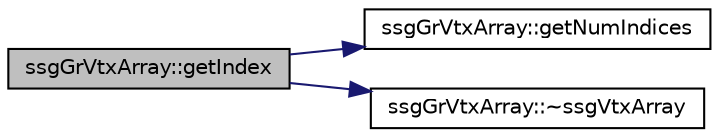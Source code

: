 digraph "ssgGrVtxArray::getIndex"
{
  edge [fontname="Helvetica",fontsize="10",labelfontname="Helvetica",labelfontsize="10"];
  node [fontname="Helvetica",fontsize="10",shape=record];
  rankdir="LR";
  Node1 [label="ssgGrVtxArray::getIndex",height=0.2,width=0.4,color="black", fillcolor="grey75", style="filled", fontcolor="black"];
  Node1 -> Node2 [color="midnightblue",fontsize="10",style="solid",fontname="Helvetica"];
  Node2 [label="ssgGrVtxArray::getNumIndices",height=0.2,width=0.4,color="black", fillcolor="white", style="filled",URL="$classssg_gr_vtx_array.html#a678fa91dcb4b8dc655a1982d9df8f797"];
  Node1 -> Node3 [color="midnightblue",fontsize="10",style="solid",fontname="Helvetica"];
  Node3 [label="ssgGrVtxArray::~ssgVtxArray",height=0.2,width=0.4,color="black", fillcolor="white", style="filled",URL="$classssg_gr_vtx_array.html#a9ea5533d0832764271d351f517e2ff23"];
}
